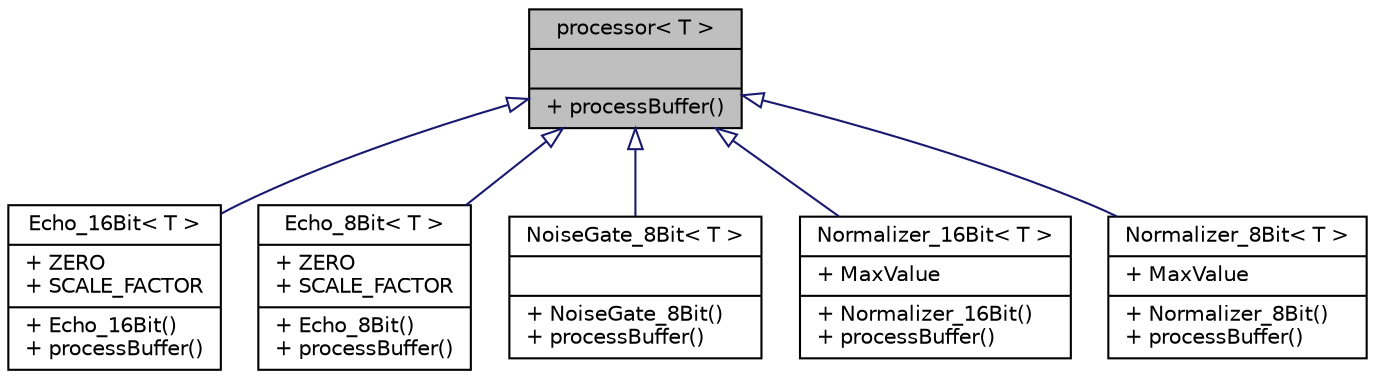 digraph "processor&lt; T &gt;"
{
  bgcolor="transparent";
  edge [fontname="Helvetica",fontsize="10",labelfontname="Helvetica",labelfontsize="10"];
  node [fontname="Helvetica",fontsize="10",shape=record];
  Node0 [label="{processor\< T \>\n||+ processBuffer()\l}",height=0.2,width=0.4,color="black", fillcolor="grey75", style="filled", fontcolor="black"];
  Node0 -> Node1 [dir="back",color="midnightblue",fontsize="10",style="solid",arrowtail="onormal",fontname="Helvetica"];
  Node1 [label="{Echo_16Bit\< T \>\n|+ ZERO\l+ SCALE_FACTOR\l|+ Echo_16Bit()\l+ processBuffer()\l}",height=0.2,width=0.4,color="black",URL="$classEcho__16Bit.html"];
  Node0 -> Node2 [dir="back",color="midnightblue",fontsize="10",style="solid",arrowtail="onormal",fontname="Helvetica"];
  Node2 [label="{Echo_8Bit\< T \>\n|+ ZERO\l+ SCALE_FACTOR\l|+ Echo_8Bit()\l+ processBuffer()\l}",height=0.2,width=0.4,color="black",URL="$classEcho__8Bit.html"];
  Node0 -> Node3 [dir="back",color="midnightblue",fontsize="10",style="solid",arrowtail="onormal",fontname="Helvetica"];
  Node3 [label="{NoiseGate_8Bit\< T \>\n||+ NoiseGate_8Bit()\l+ processBuffer()\l}",height=0.2,width=0.4,color="black",URL="$classNoiseGate__8Bit.html"];
  Node0 -> Node4 [dir="back",color="midnightblue",fontsize="10",style="solid",arrowtail="onormal",fontname="Helvetica"];
  Node4 [label="{Normalizer_16Bit\< T \>\n|+ MaxValue\l|+ Normalizer_16Bit()\l+ processBuffer()\l}",height=0.2,width=0.4,color="black",URL="$classNormalizer__16Bit.html"];
  Node0 -> Node5 [dir="back",color="midnightblue",fontsize="10",style="solid",arrowtail="onormal",fontname="Helvetica"];
  Node5 [label="{Normalizer_8Bit\< T \>\n|+ MaxValue\l|+ Normalizer_8Bit()\l+ processBuffer()\l}",height=0.2,width=0.4,color="black",URL="$classNormalizer__8Bit.html"];
}
